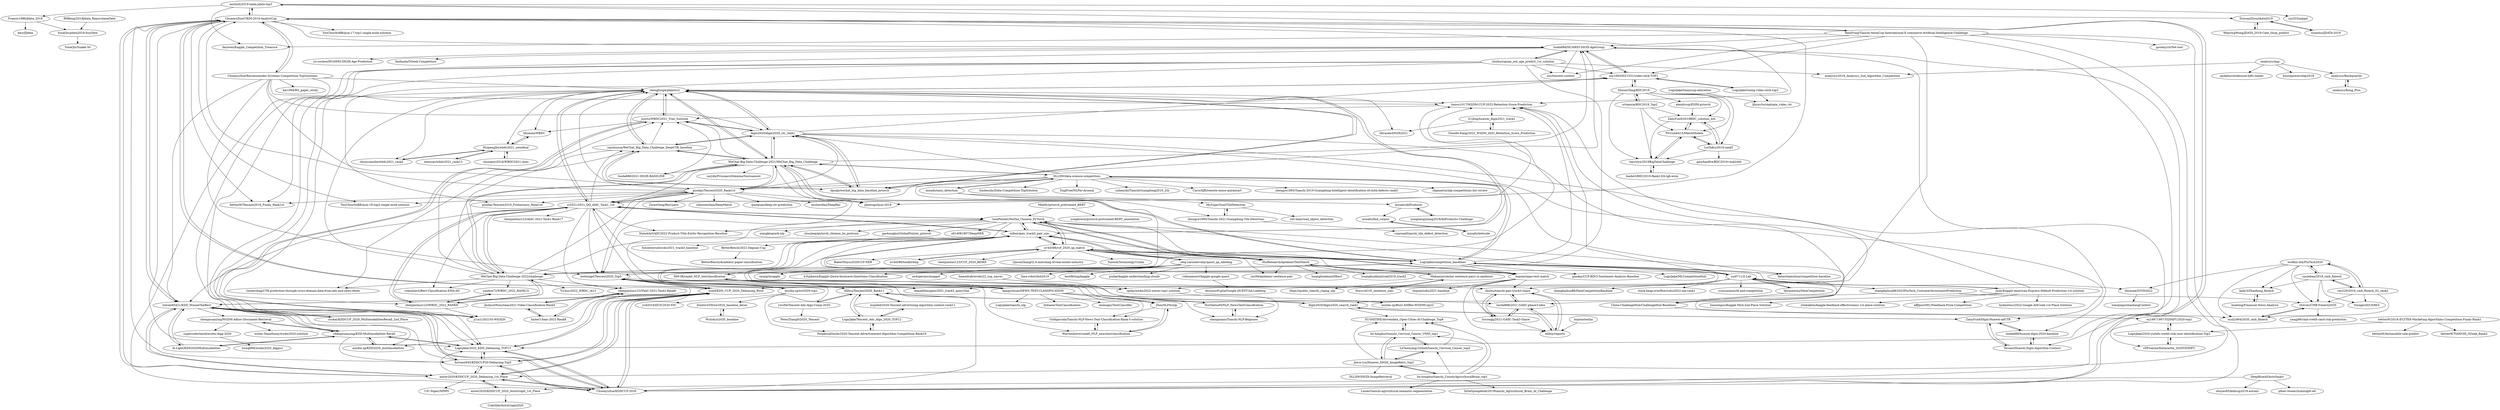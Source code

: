 digraph G {
"Francis1986/Jdata_2018" -> "kmyf/Jdata"
"Francis1986/Jdata_2018" -> "YunaQiu/jdata2018-buyDate"
"YunaQiu/jdata2018-buyDate" -> "YunaQiu/Snake-3d"
"RHKeng/2018Jdata_RepurchaseDate" -> "YunaQiu/jdata2018-buyDate"
"liuaiting/Financial-News-Analysis" -> "laidy3/Zhaohang_fintech"
"analysys/olap" -> "analysys/Backquarter"
"analysys/olap" -> "analysys/2018_Analysys_2nd_Algorithm_Competition"
"analysys/olap" -> "housepower/olap2018"
"analysys/olap" -> "jaykelin/clickhouse-hdfs-loader" ["e"=1]
"anzhizh/2019-taida-jdata-top3" -> "DuncanZhou/jdata2019"
"anzhizh/2019-taida-jdata-top3" -> "zzz333za/ppd" ["e"=1]
"anzhizh/2019-taida-jdata-top3" -> "dayeren/Kaggle_Competition_Treasure" ["e"=1]
"anzhizh/2019-taida-jdata-top3" -> "ChuanyuXue/CIKM-2019-AnalytiCup"
"anzhizh/2019-taida-jdata-top3" -> "Francis1986/Jdata_2018"
"WeavingWong/JDATA_2019-Cate_Shop_predict" -> "DuncanZhou/jdata2019"
"chizhu/yiguan_sex_age_predict_1st_solution" -> "luoda888/HUAWEI-DIGIX-AgeGroup"
"chizhu/yiguan_sex_age_predict_1st_solution" -> "guoday/Tencent2019_Preliminary_Rank1st" ["e"=1]
"chizhu/yiguan_sex_age_predict_1st_solution" -> "LogicJake/2020_KDD_Debiasing_TOP13"
"chizhu/yiguan_sex_age_predict_1st_solution" -> "bettenW/Tencent2019_Finals_Rank1st" ["e"=1]
"chizhu/yiguan_sex_age_predict_1st_solution" -> "analysys/2018_Analysys_2nd_Algorithm_Competition"
"chizhu/yiguan_sex_age_predict_1st_solution" -> "Autumn945/KDDCUP20-Debiasing-Top5"
"chizhu/yiguan_sex_age_predict_1st_solution" -> "nzc/tencent-contest" ["e"=1]
"chizhu/yiguan_sex_age_predict_1st_solution" -> "ouc16020021031/video-click-TOP1"
"chizhu/yiguan_sex_age_predict_1st_solution" -> "bottergpt/Tencent2020_Top5"
"Meelfy/pytorch_pretrained_BERT" -> "yongbowin/pytorch-pretrained-BERT_annotation"
"Meelfy/pytorch_pretrained_BERT" -> "lonePatient/NeZha_Chinese_PyTorch"
"laidy3/Zhaohang_fintech" -> "liuaiting/Financial-News-Analysis"
"DeepBlueAI/AutoSmart" -> "pfnet-research/autogbt-alt"
"DeepBlueAI/AutoSmart" -> "shuyao95/kddcup2019-automl"
"DeepBlueAI/AutoSmart" -> "aister2020/KDDCUP_2020_AutoGraph_1st_Place"
"DuncanZhou/jdata2019" -> "WeavingWong/JDATA_2019-Cate_Shop_predict"
"DuncanZhou/jdata2019" -> "lcxanhui/JDATA-2019"
"uncleban/2019_cmb_fintech" -> "cxy229/2019_cmb_fintech_02_rank2"
"uncleban/2019_cmb_fintech" -> "wolfkin-hth/FinTech2020"
"uncleban/2019_cmb_fintech" -> "VoyagerIII/CERES"
"uncleban/2019_cmb_fintech" -> "cbwces/CMB-Fintech2020"
"uncleban/2019_cmb_fintech" -> "laidy3/Zhaohang_fintech"
"cxy229/2019_cmb_fintech_02_rank2" -> "uncleban/2019_cmb_fintech"
"cxy229/2019_cmb_fintech_02_rank2" -> "cbwces/CMB-Fintech2020"
"cxy229/2019_cmb_fintech_02_rank2" -> "muli2464/2020_cmb_fintech"
"cxy229/2019_cmb_fintech_02_rank2" -> "VoyagerIII/CERES"
"cxy229/2019_cmb_fintech_02_rank2" -> "wolfkin-hth/FinTech2020"
"analysys/Kong_Plus" -> "analysys/Backquarter"
"lcxanhui/JDATA-2019" -> "DuncanZhou/jdata2019"
"lin-honghui/tianchi_CountyAgriculturalBrain_top1" -> "lin-honghui/tianchi_Cervical_Cancer_VNNI_top1"
"lin-honghui/tianchi_CountyAgriculturalBrain_top1" -> "XUSHITINE/drivendata_Open-Cities-AI-Challenge_Top8"
"lin-honghui/tianchi_CountyAgriculturalBrain_top1" -> "Jierui-Liu/Huawei_DIGIX_ImageRetri_Top2"
"lin-honghui/tianchi_CountyAgriculturalBrain_top1" -> "LiChenyang-Github/tianchi_Cervical_Cancer_top4"
"lin-honghui/tianchi_CountyAgriculturalBrain_top1" -> "littleSpongebob/2019tianchi_Agricultural_Brain_AI_Challenge"
"lin-honghui/tianchi_CountyAgriculturalBrain_top1" -> "Lmoer/tianchi-agricultural-semantic-segmentation"
"LogicJake/tuling-video-click-top3" -> "ouc16020021031/video-click-TOP1"
"LogicJake/tuling-video-click-top3" -> "ljhzxc/turingtopia_video_ctr"
"ChuanyuXue/CIKM-2019-AnalytiCup" -> "ChuanyuXue/KDDCUP-2020"
"ChuanyuXue/CIKM-2019-AnalytiCup" -> "xuetf/KDD_CUP_2020_Debiasing_Rush"
"ChuanyuXue/CIKM-2019-AnalytiCup" -> "aister2020/KDDCUP_2020_Debiasing_1st_Place"
"ChuanyuXue/CIKM-2019-AnalytiCup" -> "ChuanyuXue/Recommender-Systems-Competition-TopSolutions"
"ChuanyuXue/CIKM-2019-AnalytiCup" -> "RainFung/Tianchi-AntaiCup-International-E-commerce-Artificial-Intelligence-Challenge"
"ChuanyuXue/CIKM-2019-AnalytiCup" -> "anzhizh/2019-taida-jdata-top3"
"ChuanyuXue/CIKM-2019-AnalytiCup" -> "luoda888/HUAWEI-DIGIX-AgeGroup"
"ChuanyuXue/CIKM-2019-AnalytiCup" -> "hansu1017/WSDM-CUP-2022-Retention-Score-Prediction"
"ChuanyuXue/CIKM-2019-AnalytiCup" -> "bettenW/Tencent2019_Finals_Rank1st" ["e"=1]
"ChuanyuXue/CIKM-2019-AnalytiCup" -> "steven95421/KDD_WinnieTheBest"
"ChuanyuXue/CIKM-2019-AnalytiCup" -> "Autumn945/KDDCUP20-Debiasing-Top5"
"ChuanyuXue/CIKM-2019-AnalytiCup" -> "YouChouNoBB/ijcai-17-top1-single-mole-solution"
"ChuanyuXue/CIKM-2019-AnalytiCup" -> "YouChouNoBB/ijcai-18-top2-single-mole-solution" ["e"=1]
"ChuanyuXue/CIKM-2019-AnalytiCup" -> "LogicJake/2020_KDD_Debiasing_TOP13"
"ChuanyuXue/CIKM-2019-AnalytiCup" -> "plantsgo/ijcai-2018" ["e"=1]
"misads/easy_detection" -> "MySuperSoul/TileDetection"
"misads/easy_detection" -> "zhengye1995/Tianchi-2021-Guangdong-Tile-Detection"
"misads/easy_detection" -> "DLLXW/data-science-competition"
"misads/easy_detection" -> "misads/AliProducts"
"guoday/Tencent2020_Rank1st" -> "guoday/Tencent2019_Preliminary_Rank1st" ["e"=1]
"guoday/Tencent2020_Rank1st" -> "bettenW/Tencent2019_Finals_Rank1st" ["e"=1]
"guoday/Tencent2020_Rank1st" -> "bottergpt/Tencent2020_Top5"
"guoday/Tencent2020_Rank1st" -> "luoda888/HUAWEI-DIGIX-AgeGroup"
"guoday/Tencent2020_Rank1st" -> "WeChat-Big-Data-Challenge-2021/WeChat_Big_Data_Challenge"
"guoday/Tencent2020_Rank1st" -> "shenweichen/DeepMatch" ["e"=1]
"guoday/Tencent2020_Rank1st" -> "zr2021/2021_QQ_AIAC_Tack1_1st"
"guoday/Tencent2020_Rank1st" -> "ChuanyuXue/CIKM-2019-AnalytiCup"
"guoday/Tencent2020_Rank1st" -> "YouChouNoBB/ijcai-18-top2-single-mole-solution" ["e"=1]
"guoday/Tencent2020_Rank1st" -> "qiaoguan/deep-ctr-prediction" ["e"=1]
"guoday/Tencent2020_Rank1st" -> "digix2020/digix2020_ctr_rank1"
"guoday/Tencent2020_Rank1st" -> "imsheridan/DeepRec" ["e"=1]
"guoday/Tencent2020_Rank1st" -> "chenghuige/pikachu2"
"guoday/Tencent2020_Rank1st" -> "ZiyaoGeng/RecLearn" ["e"=1]
"guoday/Tencent2020_Rank1st" -> "plantsgo/ijcai-2018" ["e"=1]
"RainFung/Tianchi-AntaiCup-International-E-commerce-Artificial-Intelligence-Challenge" -> "ChuanyuXue/CIKM-2019-AnalytiCup"
"RainFung/Tianchi-AntaiCup-International-E-commerce-Artificial-Intelligence-Challenge" -> "LogicJake/2020_KDD_Debiasing_TOP13"
"RainFung/Tianchi-AntaiCup-International-E-commerce-Artificial-Intelligence-Challenge" -> "anzhizh/2019-taida-jdata-top3"
"RainFung/Tianchi-AntaiCup-International-E-commerce-Artificial-Intelligence-Challenge" -> "aister2020/KDDCUP_2020_Debiasing_1st_Place"
"RainFung/Tianchi-AntaiCup-International-E-commerce-Artificial-Intelligence-Challenge" -> "nzc/tencent-contest" ["e"=1]
"RainFung/Tianchi-AntaiCup-International-E-commerce-Artificial-Intelligence-Challenge" -> "xuetf/KDD_CUP_2020_Debiasing_Rush"
"RainFung/Tianchi-AntaiCup-International-E-commerce-Artificial-Intelligence-Challenge" -> "luoda888/HUAWEI-DIGIX-AgeGroup"
"RainFung/Tianchi-AntaiCup-International-E-commerce-Artificial-Intelligence-Challenge" -> "ouc16020021031/video-click-TOP1"
"RainFung/Tianchi-AntaiCup-International-E-commerce-Artificial-Intelligence-Challenge" -> "dayeren/Kaggle_Competition_Treasure" ["e"=1]
"RainFung/Tianchi-AntaiCup-International-E-commerce-Artificial-Intelligence-Challenge" -> "ChuanyuXue/KDDCUP-2020"
"RainFung/Tianchi-AntaiCup-International-E-commerce-Artificial-Intelligence-Challenge" -> "guoday/ctrNet-tool" ["e"=1]
"bottergpt/Tencent2020_Top5" -> "llllllyu/Tencent2020_Rank11"
"bottergpt/Tencent2020_Top5" -> "miziha-zp/xw2020-top1"
"bottergpt/Tencent2020_Top5" -> "PerpetualSmile/2020-Tencent-Advertisement-Algorithm-Competition-Rank19"
"bottergpt/Tencent2020_Top5" -> "opdai/wsdm2022-xmrec-top1-solution"
"bottergpt/Tencent2020_Top5" -> "xuetf/KDD_CUP_2020_Debiasing_Rush"
"bottergpt/Tencent2020_Top5" -> "miziha-zp/KDD2020_mutilmodalities"
"ChuanyuXue/KDDCUP-2020" -> "xuetf/KDD_CUP_2020_Debiasing_Rush"
"ChuanyuXue/KDDCUP-2020" -> "Autumn945/KDDCUP20-Debiasing-Top5"
"ChuanyuXue/KDDCUP-2020" -> "aister2020/KDDCUP_2020_Debiasing_1st_Place"
"ChuanyuXue/KDDCUP-2020" -> "LogicJake/2020_KDD_Debiasing_TOP13"
"ChuanyuXue/KDDCUP-2020" -> "ChuanyuXue/CIKM-2019-AnalytiCup"
"ChuanyuXue/KDDCUP-2020" -> "steven95421/KDD_WinnieTheBest"
"ChuanyuXue/KDDCUP-2020" -> "bottergpt/Tencent2020_Top5"
"ChuanyuXue/KDDCUP-2020" -> "luoda888/HUAWEI-DIGIX-AgeGroup"
"xuetf/KDD_CUP_2020_Debiasing_Rush" -> "ChuanyuXue/KDDCUP-2020"
"xuetf/KDD_CUP_2020_Debiasing_Rush" -> "LogicJake/2020_KDD_Debiasing_TOP13"
"xuetf/KDD_CUP_2020_Debiasing_Rush" -> "Autumn945/KDDCUP20-Debiasing-Top5"
"xuetf/KDD_CUP_2020_Debiasing_Rush" -> "aister2020/KDDCUP_2020_Debiasing_1st_Place"
"xuetf/KDD_CUP_2020_Debiasing_Rush" -> "bottergpt/Tencent2020_Top5"
"xuetf/KDD_CUP_2020_Debiasing_Rush" -> "ChuanyuXue/CIKM-2019-AnalytiCup"
"xuetf/KDD_CUP_2020_Debiasing_Rush" -> "steven95421/KDD_WinnieTheBest"
"miziha-zp/xw2020-top1" -> "bottergpt/Tencent2020_Top5"
"miziha-zp/xw2020-top1" -> "blueloveTH/xw2020_baseline_keras"
"miziha-zp/xw2020-top1" -> "ycd2016/DCIC2020-IOC" ["e"=1]
"kangyishuai/NEWS-TEXT-CLASSIFICATION" -> "MM-IR/rank4_NLP_textclassification"
"kangyishuai/NEWS-TEXT-CLASSIFICATION" -> "NorthblueM/NLP_NewsTextClassification"
"kangyishuai/NEWS-TEXT-CLASSIFICATION" -> "ZhouNLP/tcnlp"
"kangyishuai/NEWS-TEXT-CLASSIFICATION" -> "zhangxiann/Tianchi-NLP-Beginner"
"kangyishuai/NEWS-TEXT-CLASSIFICATION" -> "Goldgaruda/Tianchi-NLP-News-Text-Classification-Rank-5-solution"
"kangyishuai/NEWS-TEXT-CLASSIFICATION" -> "LogicJake/tianchi_nlp"
"kangyishuai/NEWS-TEXT-CLASSIFICATION" -> "nilboy/gaic_track3_pair_sim"
"kangyishuai/NEWS-TEXT-CLASSIFICATION" -> "linhaow/TextClassification" ["e"=1]
"kangyishuai/NEWS-TEXT-CLASSIFICATION" -> "laomagic/TextClassifier"
"LogicJake/competition_baselines" -> "zui0711/Z-Lab"
"LogicJake/competition_baselines" -> "China-ChallengeHub/ChallengeHub-Baselines"
"LogicJake/competition_baselines" -> "xv44586/ccf_2020_qa_match"
"LogicJake/competition_baselines" -> "lonePatient/NeZha_Chinese_PyTorch"
"LogicJake/competition_baselines" -> "LogicJake/MLCompetitionHub"
"LogicJake/competition_baselines" -> "WeChat-Big-Data-Challenge-2021/WeChat_Big_Data_Challenge"
"LogicJake/competition_baselines" -> "WeChat-Big-Data-Challenge-2022/challenge"
"LogicJake/competition_baselines" -> "datawhalechina/competition-baseline" ["e"=1]
"LogicJake/competition_baselines" -> "MM-IR/rank4_NLP_textclassification"
"LogicJake/competition_baselines" -> "hansu1017/WSDM-CUP-2022-Retention-Score-Prediction"
"LogicJake/competition_baselines" -> "DLLXW/data-science-competition"
"LogicJake/competition_baselines" -> "bottergpt/Tencent2020_Top5"
"LogicJake/competition_baselines" -> "guoday/CCF-BDCI-Sentiment-Analysis-Baseline" ["e"=1]
"LogicJake/competition_baselines" -> "nilboy/gaic_track3_pair_sim"
"LogicJake/competition_baselines" -> "bojone/oppo-text-match"
"MM-IR/rank4_NLP_textclassification" -> "kangyishuai/NEWS-TEXT-CLASSIFICATION"
"MM-IR/rank4_NLP_textclassification" -> "ZhouNLP/tcnlp"
"MM-IR/rank4_NLP_textclassification" -> "zhangxiann/Tianchi-NLP-Beginner"
"MM-IR/rank4_NLP_textclassification" -> "nilboy/gaic_track3_pair_sim"
"MM-IR/rank4_NLP_textclassification" -> "Warrenheww/rank6_NLP_newstextclassification"
"MM-IR/rank4_NLP_textclassification" -> "NorthblueM/NLP_NewsTextClassification"
"NorthblueM/NLP_NewsTextClassification" -> "zhangxiann/Tianchi-NLP-Beginner"
"HuiResearch/epidemicTextMatch" -> "Makaixin/similar-sentence-pairs-in-epidemic"
"HuiResearch/epidemicTextMatch" -> "zzy99/epidemic-sentence-pair" ["e"=1]
"HuiResearch/epidemicTextMatch" -> "lonePatient/NeZha_Chinese_PyTorch"
"HuiResearch/epidemicTextMatch" -> "huanghuidmml/tfbert" ["e"=1]
"HuiResearch/epidemicTextMatch" -> "nilboy/gaic_track3_pair_sim"
"HuiResearch/epidemicTextMatch" -> "huanghuidmml/cail2019_track2" ["e"=1]
"ShusenTang/BDC2019" -> "srtianxia/BDC2019_Top2"
"ShusenTang/BDC2019" -> "ZanyFun9/2019BDC_solution_4th"
"ShusenTang/BDC2019" -> "P01son6415/MatchModels"
"ShusenTang/BDC2019" -> "LiuYaKu/2019-rank5"
"ShusenTang/BDC2019" -> "ouc16020021031/video-click-TOP1"
"ShusenTang/BDC2019" -> "harrylyx/2019BigDataChallenge"
"ShusenTang/BDC2019" -> "alexdyysp/ESIM-pytorch"
"ZanyFun9/Digix-Huawei-adCTR" -> "luoda888/huawei-digix-2020-baseline"
"ZanyFun9/Digix-Huawei-adCTR" -> "Tersaiz/Huawei-Digix-Algorithm-Contest"
"ZanyFun9/Digix-Huawei-adCTR" -> "digix2020/digix2020_search_rank1"
"LogicJake/2020_KDD_Debiasing_TOP13" -> "Autumn945/KDDCUP20-Debiasing-Top5"
"LogicJake/2020_KDD_Debiasing_TOP13" -> "xuetf/KDD_CUP_2020_Debiasing_Rush"
"LogicJake/2020_KDD_Debiasing_TOP13" -> "ChuanyuXue/KDDCUP-2020"
"LogicJake/2020_KDD_Debiasing_TOP13" -> "chengxuanying/KDD-Multimodalities-Recall"
"steven95421/KDD_WinnieTheBest" -> "chengxuanying/KDD-Multimodalities-Recall"
"steven95421/KDD_WinnieTheBest" -> "Ai-Light/KDD2020Multimodalities"
"steven95421/KDD_WinnieTheBest" -> "miziha-zp/KDD2020_mutilmodalities"
"steven95421/KDD_WinnieTheBest" -> "zuokai/KDDCUP_2020_MultimodalitiesRecall_2nd_Place"
"steven95421/KDD_WinnieTheBest" -> "Autumn945/KDDCUP20-Debiasing-Top5"
"steven95421/KDD_WinnieTheBest" -> "aister2020/KDDCUP_2020_Debiasing_1st_Place"
"steven95421/KDD_WinnieTheBest" -> "LogicJake/2020_KDD_Debiasing_TOP13"
"steven95421/KDD_WinnieTheBest" -> "xuetf/KDD_CUP_2020_Debiasing_Rush"
"steven95421/KDD_WinnieTheBest" -> "ChuanyuXue/KDDCUP-2020"
"steven95421/KDD_WinnieTheBest" -> "chengxuanying/WSDM-Adhoc-Document-Retrieval"
"steven95421/KDD_WinnieTheBest" -> "ChuanyuXue/CIKM-2019-AnalytiCup"
"bettenW/2018-iFLYTEK-Marketing-Algorithms-Competition-Finals-Rank1" -> "bettenW/TIANCHI_OGeek_Rank2"
"bettenW/2018-iFLYTEK-Marketing-Algorithms-Competition-Finals-Rank1" -> "LogicJake/2020-yizhifu-credit-risk-user-identification-Top2"
"bettenW/2018-iFLYTEK-Marketing-Algorithms-Competition-Finals-Rank1" -> "bettenW/Automobile-sale-predict"
"luoda888/HUAWEI-DIGIX-AgeGroup" -> "chizhu/yiguan_sex_age_predict_1st_solution"
"luoda888/HUAWEI-DIGIX-AgeGroup" -> "LogicJake/2020_KDD_Debiasing_TOP13"
"luoda888/HUAWEI-DIGIX-AgeGroup" -> "ye-yechen/HUAWEI-DIGIX-Age-Prediction"
"luoda888/HUAWEI-DIGIX-AgeGroup" -> "ouc16020021031/video-click-TOP1"
"luoda888/HUAWEI-DIGIX-AgeGroup" -> "Tersaiz/Huawei-Digix-Algorithm-Contest"
"luoda888/HUAWEI-DIGIX-AgeGroup" -> "nzc/tencent-contest" ["e"=1]
"luoda888/HUAWEI-DIGIX-AgeGroup" -> "fanfanda/OGeek-Competition"
"zhangxiann/Tianchi-NLP-Beginner" -> "NorthblueM/NLP_NewsTextClassification"
"wolfkin-hth/FinTech2020" -> "cbwces/CMB-Fintech2020"
"wolfkin-hth/FinTech2020" -> "cxy229/2019_cmb_fintech_02_rank2"
"wolfkin-hth/FinTech2020" -> "uncleban/2019_cmb_fintech"
"wolfkin-hth/FinTech2020" -> "laidy3/Zhaohang_fintech"
"wolfkin-hth/FinTech2020" -> "librauee/ZSYH2022"
"wolfkin-hth/FinTech2020" -> "muli2464/2020_cmb_fintech"
"ZhouNLP/tcnlp" -> "Warrenheww/rank6_NLP_newstextclassification"
"ZhouNLP/tcnlp" -> "Goldgaruda/Tianchi-NLP-News-Text-Classification-Rank-5-solution"
"mingliangzhang2018/AliProducts-Challenge" -> "misads/AliProducts"
"zuokai/KDDCUP_2020_MultimodalitiesRecall_2nd_Place" -> "steven95421/KDD_WinnieTheBest"
"oleg-yaroshevskiy/quest_qa_labeling" -> "robinniesert/kaggle-google-quest"
"oleg-yaroshevskiy/quest_qa_labeling" -> "xv44586/ccf_2020_qa_match"
"oleg-yaroshevskiy/quest_qa_labeling" -> "ex4sperans/maggot" ["e"=1]
"oleg-yaroshevskiy/quest_qa_labeling" -> "lime-robot/dsb2019" ["e"=1]
"oleg-yaroshevskiy/quest_qa_labeling" -> "bestfitting/kaggle" ["e"=1]
"oleg-yaroshevskiy/quest_qa_labeling" -> "pudae/kaggle-understanding-clouds" ["e"=1]
"oleg-yaroshevskiy/quest_qa_labeling" -> "nyanp/nyaggle" ["e"=1]
"oleg-yaroshevskiy/quest_qa_labeling" -> "k-fujikawa/Kaggle-Quora-Insincere-Questions-Classification"
"LogicJake/tianyicup-education" -> "ljhzxc/turingtopia_video_ctr"
"misads/AliProducts" -> "mingliangzhang2018/AliProducts-Challenge"
"misads/AliProducts" -> "misads/find_corpus"
"Ai-Light/KDD2020Multimodalities" -> "chengxuanying/KDD-Multimodalities-Recall"
"Ai-Light/KDD2020Multimodalities" -> "steven95421/KDD_WinnieTheBest"
"chengxuanying/KDD-Multimodalities-Recall" -> "steven95421/KDD_WinnieTheBest"
"chengxuanying/KDD-Multimodalities-Recall" -> "Ai-Light/KDD2020Multimodalities"
"chengxuanying/KDD-Multimodalities-Recall" -> "chengxuanying/WSDM-Adhoc-Document-Retrieval"
"chengxuanying/KDD-Multimodalities-Recall" -> "miziha-zp/KDD2020_mutilmodalities"
"chengxuanying/KDD-Multimodalities-Recall" -> "Autumn945/KDDCUP20-Debiasing-Top5"
"chengxuanying/KDD-Multimodalities-Recall" -> "LogicJake/2020_KDD_Debiasing_TOP13"
"LiChenyang-Github/tianchi_Cervical_Cancer_top4" -> "lin-honghui/tianchi_Cervical_Cancer_VNNI_top1"
"LiChenyang-Github/tianchi_Cervical_Cancer_top4" -> "XUSHITINE/drivendata_Open-Cities-AI-Challenge_Top8"
"LiChenyang-Github/tianchi_Cervical_Cancer_top4" -> "Jierui-Liu/Huawei_DIGIX_ImageRetri_Top2"
"aister2020/KDDCUP_2020_AutoGraph_1st_Place" -> "Unkrible/AutoGraph2020"
"aister2020/KDDCUP_2020_AutoGraph_1st_Place" -> "aister2020/KDDCUP_2020_Debiasing_1st_Place"
"srtianxia/BDC2019_Top2" -> "ShusenTang/BDC2019"
"srtianxia/BDC2019_Top2" -> "P01son6415/MatchModels"
"srtianxia/BDC2019_Top2" -> "harrylyx/2019BigDataChallenge"
"srtianxia/BDC2019_Top2" -> "ZanyFun9/2019BDC_solution_4th"
"xv44586/toolkit4nlp" -> "xv44586/ccf_2020_qa_match"
"lhwcv/nCoV_sentence_simi" -> "Makaixin/similar-sentence-pairs-in-epidemic"
"aister2020/KDDCUP_2020_Debiasing_1st_Place" -> "ChuanyuXue/KDDCUP-2020"
"aister2020/KDDCUP_2020_Debiasing_1st_Place" -> "xuetf/KDD_CUP_2020_Debiasing_Rush"
"aister2020/KDDCUP_2020_Debiasing_1st_Place" -> "Autumn945/KDDCUP20-Debiasing-Top5"
"aister2020/KDDCUP_2020_Debiasing_1st_Place" -> "LogicJake/2020_KDD_Debiasing_TOP13"
"aister2020/KDDCUP_2020_Debiasing_1st_Place" -> "steven95421/KDD_WinnieTheBest"
"aister2020/KDDCUP_2020_Debiasing_1st_Place" -> "ChuanyuXue/CIKM-2019-AnalytiCup"
"aister2020/KDDCUP_2020_Debiasing_1st_Place" -> "aister2020/KDDCUP_2020_AutoGraph_1st_Place"
"aister2020/KDDCUP_2020_Debiasing_1st_Place" -> "UIC-Paper/MIMN" ["e"=1]
"wj19971997/YIZHIFU2020-top1" -> "LogicJake/2020-yizhifu-credit-risk-user-identification-Top2"
"wj19971997/YIZHIFU2020-top1" -> "cXPromise/Datacastle_2020YIZHIFU"
"cbwces/CMB-Fintech2020" -> "muli2464/2020_cmb_fintech"
"cbwces/CMB-Fintech2020" -> "yangj96/cmb-credit-card-risk-prediction"
"miziha-zp/KDD2020_mutilmodalities" -> "chengxuanying/KDD-Multimodalities-Recall"
"Makaixin/similar-sentence-pairs-in-epidemic" -> "lhwcv/nCoV_sentence_simi"
"Makaixin/similar-sentence-pairs-in-epidemic" -> "HuiResearch/epidemicTextMatch"
"Makaixin/similar-sentence-pairs-in-epidemic" -> "t6am3/public_tianchi_yiqing_nlp"
"alexdyysp/ESIM-pytorch" -> "ZanyFun9/2019BDC_solution_4th"
"ZanyFun9/2019BDC_solution_4th" -> "LiuYaKu/2019-rank5"
"ZanyFun9/2019BDC_solution_4th" -> "P01son6415/MatchModels"
"ZanyFun9/2019BDC_solution_4th" -> "harrylyx/2019BigDataChallenge"
"ouc16020021031/video-click-TOP1" -> "LogicJake/tuling-video-click-top3"
"ouc16020021031/video-click-TOP1" -> "luoda888/HUAWEI-DIGIX-AgeGroup"
"ouc16020021031/video-click-TOP1" -> "ShusenTang/BDC2019"
"ouc16020021031/video-click-TOP1" -> "chenghuige/pikachu2"
"chengxuanying/WSDM-Adhoc-Document-Retrieval" -> "chengxuanying/KDD-Multimodalities-Recall"
"chengxuanying/WSDM-Adhoc-Document-Retrieval" -> "wsdm-Teamfunny/wsdm2020-solution"
"chengxuanying/WSDM-Adhoc-Document-Retrieval" -> "supercoderhawk/wsdm-digg-2020"
"misads/leetcode" -> "misads/find_corpus"
"Autumn945/KDDCUP20-Debiasing-Top5" -> "LogicJake/2020_KDD_Debiasing_TOP13"
"Autumn945/KDDCUP20-Debiasing-Top5" -> "ChuanyuXue/KDDCUP-2020"
"Autumn945/KDDCUP20-Debiasing-Top5" -> "xuetf/KDD_CUP_2020_Debiasing_Rush"
"Autumn945/KDDCUP20-Debiasing-Top5" -> "aister2020/KDDCUP_2020_Debiasing_1st_Place"
"muli2464/2020_cmb_fintech" -> "cbwces/CMB-Fintech2020"
"wujiekd/2020-Tencent-advertising-algorithm-contest-rank11" -> "llllllyu/Tencent2020_Rank11"
"wujiekd/2020-Tencent-advertising-algorithm-contest-rank11" -> "LogicJake/Tencent_Ads_Algo_2020_TOP12"
"luoda888/huawei-digix-2020-baseline" -> "ZanyFun9/Digix-Huawei-adCTR"
"luoda888/huawei-digix-2020-baseline" -> "Tersaiz/Huawei-Digix-Algorithm-Contest"
"lin-honghui/tianchi_Cervical_Cancer_VNNI_top1" -> "XUSHITINE/drivendata_Open-Cities-AI-Challenge_Top8"
"lin-honghui/tianchi_Cervical_Cancer_VNNI_top1" -> "LiChenyang-Github/tianchi_Cervical_Cancer_top4"
"lin-honghui/tianchi_Cervical_Cancer_VNNI_top1" -> "Jierui-Liu/Huawei_DIGIX_ImageRetri_Top2"
"LogicJake/2020-yizhifu-credit-risk-user-identification-Top2" -> "wj19971997/YIZHIFU2020-top1"
"LogicJake/2020-yizhifu-credit-risk-user-identification-Top2" -> "cXPromise/Datacastle_2020YIZHIFU"
"robinniesert/kaggle-google-quest" -> "AtsunoriFujita/Google-QUEST-QA-Labeling"
"supercoderhawk/wsdm-digg-2020" -> "xiong666/wsdm2020_diggsci"
"Wslsdx/x2020_baseline" -> "blueloveTH/xw2020_baseline_keras"
"LogicJake/Tencent_Ads_Algo_2020_TOP12" -> "wujiekd/2020-Tencent-advertising-algorithm-contest-rank11"
"LogicJake/Tencent_Ads_Algo_2020_TOP12" -> "PerpetualSmile/2020-Tencent-Advertisement-Algorithm-Competition-Rank19"
"LogicJake/Tencent_Ads_Algo_2020_TOP12" -> "llllllyu/Tencent2020_Rank11"
"LiuYaKu/2019-rank5" -> "ZanyFun9/2019BDC_solution_4th"
"LiuYaKu/2019-rank5" -> "P01son6415/MatchModels"
"LiuYaKu/2019-rank5" -> "gaozhanfire/BDC2019-rank24th" ["e"=1]
"LiuYaKu/2019-rank5" -> "harrylyx/2019BigDataChallenge"
"ywu94/Tencent-Ads-Algo-Comp-2020" -> "llllllyu/Tencent2020_Rank11"
"ywu94/Tencent-Ads-Algo-Comp-2020" -> "PeterZhang0/2020_Tencent"
"P01son6415/MatchModels" -> "harrylyx/2019BigDataChallenge"
"P01son6415/MatchModels" -> "LiuYaKu/2019-rank5"
"P01son6415/MatchModels" -> "ZanyFun9/2019BDC_solution_4th"
"harrylyx/2019BigDataChallenge" -> "P01son6415/MatchModels"
"harrylyx/2019BigDataChallenge" -> "leadert/BDC2019-Rank12th-lgb-esim"
"cXPromise/Datacastle_2020YIZHIFU" -> "LogicJake/2020-yizhifu-credit-risk-user-identification-Top2"
"llllllyu/Tencent2020_Rank11" -> "wujiekd/2020-Tencent-advertising-algorithm-contest-rank11"
"llllllyu/Tencent2020_Rank11" -> "LogicJake/Tencent_Ads_Algo_2020_TOP12"
"llllllyu/Tencent2020_Rank11" -> "digix2020/digix2020_search_rank1"
"llllllyu/Tencent2020_Rank11" -> "ywu94/Tencent-Ads-Algo-Comp-2020"
"PerpetualSmile/2020-Tencent-Advertisement-Algorithm-Competition-Rank19" -> "LogicJake/Tencent_Ads_Algo_2020_TOP12"
"leadert/BDC2019-Rank12th-lgb-esim" -> "harrylyx/2019BigDataChallenge"
"blueloveTH/xw2020_baseline_keras" -> "Wslsdx/x2020_baseline"
"Warrenheww/rank6_NLP_newstextclassification" -> "Goldgaruda/Tianchi-NLP-News-Text-Classification-Rank-5-solution"
"Warrenheww/rank6_NLP_newstextclassification" -> "ZhouNLP/tcnlp"
"misads/find_corpus" -> "misads/leetcode"
"Tersaiz/Huawei-Digix-Algorithm-Contest" -> "ZanyFun9/Digix-Huawei-adCTR"
"Tersaiz/Huawei-Digix-Algorithm-Contest" -> "luoda888/huawei-digix-2020-baseline"
"XUSHITINE/drivendata_Open-Cities-AI-Challenge_Top8" -> "lin-honghui/tianchi_Cervical_Cancer_VNNI_top1"
"DLLXW/data-science-competition" -> "datawhalechina/competition-baseline" ["e"=1]
"DLLXW/data-science-competition" -> "WeChat-Big-Data-Challenge-2021/WeChat_Big_Data_Challenge"
"DLLXW/data-science-competition" -> "LogicJake/competition_baselines"
"DLLXW/data-science-competition" -> "guoday/Tencent2020_Rank1st"
"DLLXW/data-science-competition" -> "zhengye1995/Tianchi-2019-Guangdong-Intelligent-identification-of-cloth-defects-rank5" ["e"=1]
"DLLXW/data-science-competition" -> "zhpmatrix/nlp-competitions-list-review" ["e"=1]
"DLLXW/data-science-competition" -> "Smilexuhc/Data-Competition-TopSolution" ["e"=1]
"DLLXW/data-science-competition" -> "misads/easy_detection"
"DLLXW/data-science-competition" -> "WeChat-Big-Data-Challenge-2022/challenge"
"DLLXW/data-science-competition" -> "zr2021/2021_QQ_AIAC_Tack1_1st"
"DLLXW/data-science-competition" -> "TingFree/NLPer-Arsenal" ["e"=1]
"DLLXW/data-science-competition" -> "digix2020/digix2020_ctr_rank1"
"DLLXW/data-science-competition" -> "cizhenshi/TianchiGuangdong2019_2th" ["e"=1]
"DLLXW/data-science-competition" -> "CarryHJR/remote-sense-quickstart" ["e"=1]
"DLLXW/data-science-competition" -> "dpoqb/wechat_big_data_baseline_pytorch"
"zhengye1995/Tianchi-2021-Guangdong-Tile-Detection" -> "MySuperSoul/TileDetection"
"zhengye1995/Tianchi-2021-Guangdong-Tile-Detection" -> "ccjaread/tianchi_tile_defect_detection"
"xv44586/ccf_2020_qa_match" -> "xv44586/toolkit4nlp"
"xv44586/ccf_2020_qa_match" -> "nilboy/gaic_track3_pair_sim"
"xv44586/ccf_2020_qa_match" -> "lonePatient/NeZha_Chinese_PyTorch"
"xv44586/ccf_2020_qa_match" -> "chenjiashuo123/CCF_2020_BEIKE"
"xv44586/ccf_2020_qa_match" -> "1JasonZhang/Q-A-matching-of-real-estate-industry"
"xv44586/ccf_2020_qa_match" -> "LogicJake/competition_baselines"
"xv44586/ccf_2020_qa_match" -> "bojone/oppo-text-match"
"xv44586/ccf_2020_qa_match" -> "zzy99/epidemic-sentence-pair" ["e"=1]
"xv44586/ccf_2020_qa_match" -> "YunwenTechnology/Unilm" ["e"=1]
"xv44586/ccf_2020_qa_match" -> "HuiResearch/epidemicTextMatch"
"xv44586/ccf_2020_qa_match" -> "oleg-yaroshevskiy/quest_qa_labeling"
"xv44586/ccf_2020_qa_match" -> "BaberMuyu/2020CCF-NER" ["e"=1]
"ChuanyuXue/Recommender-Systems-Competition-TopSolutions" -> "ChuanyuXue/CIKM-2019-AnalytiCup"
"ChuanyuXue/Recommender-Systems-Competition-TopSolutions" -> "steven95421/KDD_WinnieTheBest"
"ChuanyuXue/Recommender-Systems-Competition-TopSolutions" -> "ChuanyuXue/KDDCUP-2020"
"ChuanyuXue/Recommender-Systems-Competition-TopSolutions" -> "chenghuige/pikachu2"
"ChuanyuXue/Recommender-Systems-Competition-TopSolutions" -> "hansu1017/WSDM-CUP-2022-Retention-Score-Prediction"
"ChuanyuXue/Recommender-Systems-Competition-TopSolutions" -> "bottergpt/Tencent2020_Top5"
"ChuanyuXue/Recommender-Systems-Competition-TopSolutions" -> "digix2020/digix2020_ctr_rank1"
"ChuanyuXue/Recommender-Systems-Competition-TopSolutions" -> "km1994/RS_paper_study" ["e"=1]
"ChuanyuXue/Recommender-Systems-Competition-TopSolutions" -> "guoday/Tencent2020_Rank1st"
"librauee/myDataCompetition" -> "zui0711/Z-Lab"
"librauee/myDataCompetition" -> "China-ChallengeHub/ChallengeHub-Baselines"
"WeChat-Big-Data-Challenge-2021/WeChat_Big_Data_Challenge" -> "dpoqb/wechat_big_data_baseline_pytorch"
"WeChat-Big-Data-Challenge-2021/WeChat_Big_Data_Challenge" -> "zanshuxun/WeChat_Big_Data_Challenge_DeepCTR_baseline"
"WeChat-Big-Data-Challenge-2021/WeChat_Big_Data_Challenge" -> "digix2020/digix2020_ctr_rank1"
"WeChat-Big-Data-Challenge-2021/WeChat_Big_Data_Challenge" -> "chenghuige/pikachu2"
"WeChat-Big-Data-Challenge-2021/WeChat_Big_Data_Challenge" -> "juzstu/WBDC2021_Tree_Solution"
"WeChat-Big-Data-Challenge-2021/WeChat_Big_Data_Challenge" -> "guoday/Tencent2020_Rank1st"
"WeChat-Big-Data-Challenge-2021/WeChat_Big_Data_Challenge" -> "WeChat-Big-Data-Challenge-2022/challenge"
"WeChat-Big-Data-Challenge-2021/WeChat_Big_Data_Challenge" -> "LogicJake/competition_baselines"
"WeChat-Big-Data-Challenge-2021/WeChat_Big_Data_Challenge" -> "plantsgo/ijcai-2018" ["e"=1]
"WeChat-Big-Data-Challenge-2021/WeChat_Big_Data_Challenge" -> "DLLXW/data-science-competition"
"WeChat-Big-Data-Challenge-2021/WeChat_Big_Data_Challenge" -> "luoda888/2021-DIGIX-BASELINE"
"WeChat-Big-Data-Challenge-2021/WeChat_Big_Data_Challenge" -> "carykh/PrisonersDilemmaTournament" ["e"=1]
"WeChat-Big-Data-Challenge-2021/WeChat_Big_Data_Challenge" -> "bottergpt/Tencent2020_Top5"
"WeChat-Big-Data-Challenge-2021/WeChat_Big_Data_Challenge" -> "zr2021/2021_QQ_AIAC_Tack1_1st"
"WeChat-Big-Data-Challenge-2021/WeChat_Big_Data_Challenge" -> "luoda888/HUAWEI-DIGIX-AgeGroup"
"zanshuxun/WeChat_Big_Data_Challenge_DeepCTR_baseline" -> "dpoqb/wechat_big_data_baseline_pytorch"
"zanshuxun/WeChat_Big_Data_Challenge_DeepCTR_baseline" -> "digix2020/digix2020_ctr_rank1"
"zanshuxun/WeChat_Big_Data_Challenge_DeepCTR_baseline" -> "WeChat-Big-Data-Challenge-2021/WeChat_Big_Data_Challenge"
"zanshuxun/WeChat_Big_Data_Challenge_DeepCTR_baseline" -> "chenghuige/pikachu2"
"zanshuxun/WeChat_Big_Data_Challenge_DeepCTR_baseline" -> "juzstu/WBDC2021_Tree_Solution"
"zanshuxun/WeChat_Big_Data_Challenge_DeepCTR_baseline" -> "timberding/CTR-prediction-through-cross-domain-data-from-ads-and-news-feeds"
"digix2020/digix2020_ctr_rank1" -> "digix2020/digix2020_search_rank1"
"digix2020/digix2020_ctr_rank1" -> "juzstu/WBDC2021_Tree_Solution"
"digix2020/digix2020_ctr_rank1" -> "zanshuxun/WeChat_Big_Data_Challenge_DeepCTR_baseline"
"digix2020/digix2020_ctr_rank1" -> "ZanyFun9/Digix-Huawei-adCTR"
"digix2020/digix2020_ctr_rank1" -> "chenghuige/pikachu2"
"digix2020/digix2020_ctr_rank1" -> "WeChat-Big-Data-Challenge-2021/WeChat_Big_Data_Challenge"
"digix2020/digix2020_ctr_rank1" -> "dpoqb/wechat_big_data_baseline_pytorch"
"digix2020/digix2020_ctr_rank1" -> "luoda888/huawei-digix-2020-baseline"
"digix2020/digix2020_ctr_rank1" -> "ouc16020021031/video-click-TOP1"
"nilboy/gaic_track3_pair_sim" -> "daniellibin/gaiic2021_track3_querySim" ["e"=1]
"nilboy/gaic_track3_pair_sim" -> "lonePatient/NeZha_Chinese_PyTorch"
"nilboy/gaic_track3_pair_sim" -> "bojone/oppo-text-match"
"nilboy/gaic_track3_pair_sim" -> "xv44586/ccf_2020_qa_match"
"nilboy/gaic_track3_pair_sim" -> "chenghuige/pikachu2"
"nilboy/gaic_track3_pair_sim" -> "zr2021/2021_QQ_AIAC_Tack1_1st"
"nilboy/gaic_track3_pair_sim" -> "luoda888/2021-GAIIC-phase3-idea"
"nilboy/gaic_track3_pair_sim" -> "fuxuelinwudi/ccks2021_track3_baseline" ["e"=1]
"nilboy/gaic_track3_pair_sim" -> "HuiResearch/epidemicTextMatch"
"nilboy/gaic_track3_pair_sim" -> "chizhu/tianchi-gaic-track3-share"
"nilboy/gaic_track3_pair_sim" -> "BetterBench/2021-Daguan-Cup"
"Jierui-Liu/Huawei_DIGIX_ImageRetri_Top2" -> "lin-honghui/tianchi_Cervical_Cancer_VNNI_top1"
"Jierui-Liu/Huawei_DIGIX_ImageRetri_Top2" -> "XUSHITINE/drivendata_Open-Cities-AI-Challenge_Top8"
"Jierui-Liu/Huawei_DIGIX_ImageRetri_Top2" -> "LiChenyang-Github/tianchi_Cervical_Cancer_top4"
"Jierui-Liu/Huawei_DIGIX_ImageRetri_Top2" -> "lin-honghui/tianchi_CountyAgriculturalBrain_top1"
"Jierui-Liu/Huawei_DIGIX_ImageRetri_Top2" -> "DLLXW/DIGIX-ImageRetrieval"
"bojone/nezha" -> "nilboy/reports"
"China-ChallengeHub/ChallengeHub-Baselines" -> "wj19971997/YIZHIFU2020-top1"
"dpoqb/wechat_big_data_baseline_pytorch" -> "zanshuxun/WeChat_Big_Data_Challenge_DeepCTR_baseline"
"dpoqb/wechat_big_data_baseline_pytorch" -> "WeChat-Big-Data-Challenge-2021/WeChat_Big_Data_Challenge"
"dpoqb/wechat_big_data_baseline_pytorch" -> "chenghuige/pikachu2"
"dpoqb/wechat_big_data_baseline_pytorch" -> "digix2020/digix2020_ctr_rank1"
"MySuperSoul/TileDetection" -> "zhengye1995/Tianchi-2021-Guangdong-Tile-Detection"
"MySuperSoul/TileDetection" -> "zwl-max/road_object_detection" ["e"=1]
"lonePatient/NeZha_Chinese_PyTorch" -> "nilboy/gaic_track3_pair_sim"
"lonePatient/NeZha_Chinese_PyTorch" -> "bojone/oppo-text-match"
"lonePatient/NeZha_Chinese_PyTorch" -> "DataArk/GAIIC2022-Product-Title-Entity-Recognition-Baseline"
"lonePatient/NeZha_Chinese_PyTorch" -> "zr2021/2021_QQ_AIAC_Tack1_1st"
"lonePatient/NeZha_Chinese_PyTorch" -> "HuiResearch/epidemicTextMatch"
"lonePatient/NeZha_Chinese_PyTorch" -> "daniellibin/gaiic2021_track3_querySim" ["e"=1]
"lonePatient/NeZha_Chinese_PyTorch" -> "xv44586/ccf_2020_qa_match"
"lonePatient/NeZha_Chinese_PyTorch" -> "xiangking/ark-nlp" ["e"=1]
"lonePatient/NeZha_Chinese_PyTorch" -> "zhusleep/pytorch_chinese_lm_pretrain" ["e"=1]
"lonePatient/NeZha_Chinese_PyTorch" -> "gaohongkui/GlobalPointer_pytorch" ["e"=1]
"lonePatient/NeZha_Chinese_PyTorch" -> "chizhu/tianchi-gaic-track3-share"
"lonePatient/NeZha_Chinese_PyTorch" -> "luoda888/2021-GAIIC-phase3-idea"
"lonePatient/NeZha_Chinese_PyTorch" -> "z814081807/DeepNER" ["e"=1]
"bojone/oppo-text-match" -> "chizhu/tianchi-gaic-track3-share"
"bojone/oppo-text-match" -> "liucongg/2021-GAIIC-Task3-Share"
"bojone/oppo-text-match" -> "nilboy/gaic_track3_pair_sim"
"bojone/oppo-text-match" -> "lonePatient/NeZha_Chinese_PyTorch"
"bojone/oppo-text-match" -> "bojone/sohu2021-baseline"
"bojone/oppo-text-match" -> "nilboy/reports"
"bojone/oppo-text-match" -> "daniellibin/gaiic2021_track3_querySim" ["e"=1]
"luoda888/2021-DIGIX-BASELINE" -> "juzstu/WBDC2021_Tree_Solution"
"HuipengXu/wbdc2021_semifinal" -> "shexuan/wbdc2021_rank13"
"HuipengXu/wbdc2021_semifinal" -> "librauee/WBDC"
"HuipengXu/wbdc2021_semifinal" -> "chuxiaoyi2018/WBDC2021-semi"
"HuipengXu/wbdc2021_semifinal" -> "zhouyuanzhe/wbdc2021_rank2"
"digix2020/digix2020_search_rank1" -> "ZanyFun9/Digix-Huawei-adCTR"
"digix2020/digix2020_search_rank1" -> "XUSHITINE/drivendata_Open-Cities-AI-Challenge_Top8"
"digix2020/digix2020_search_rank1" -> "llllllyu/Tencent2020_Rank11"
"juzstu/WBDC2021_Tree_Solution" -> "ji1ai1/202105-WEIXIN"
"juzstu/WBDC2021_Tree_Solution" -> "digix2020/digix2020_ctr_rank1"
"juzstu/WBDC2021_Tree_Solution" -> "librauee/WBDC"
"juzstu/WBDC2021_Tree_Solution" -> "chenghuige/pikachu2"
"luoda888/2021-GAIIC-phase3-idea" -> "nilboy/reports"
"luoda888/2021-GAIIC-phase3-idea" -> "chizhu/tianchi-gaic-track3-share"
"luoda888/2021-GAIIC-phase3-idea" -> "liucongg/2021-GAIIC-Task3-Share"
"liucongg/2021-GAIIC-Task3-Share" -> "luoda888/2021-GAIIC-phase3-idea"
"liucongg/2021-GAIIC-Task3-Share" -> "chizhu/tianchi-gaic-track3-share"
"liucongg/2021-GAIIC-Task3-Share" -> "nilboy/reports"
"chizhu/tianchi-gaic-track3-share" -> "nilboy/reports"
"chizhu/tianchi-gaic-track3-share" -> "luoda888/2021-GAIIC-phase3-idea"
"chizhu/tianchi-gaic-track3-share" -> "liucongg/2021-GAIIC-Task3-Share"
"nilboy/reports" -> "chizhu/tianchi-gaic-track3-share"
"nilboy/reports" -> "luoda888/2021-GAIIC-phase3-idea"
"librauee/WBDC" -> "HuipengXu/wbdc2021_semifinal"
"shexuan/wbdc2021_rank13" -> "HuipengXu/wbdc2021_semifinal"
"Goldgaruda/Tianchi-NLP-News-Text-Classification-Rank-5-solution" -> "Warrenheww/rank6_NLP_newstextclassification"
"ji1ai1/202105-WEIXIN" -> "juzstu/WBDC2021_Tree_Solution"
"chenghuige/pikachu2" -> "zr2021/2021_QQ_AIAC_Tack1_1st"
"chenghuige/pikachu2" -> "HuipengXu/wbdc2021_semifinal"
"chenghuige/pikachu2" -> "digix2020/digix2020_ctr_rank1"
"chenghuige/pikachu2" -> "juzstu/WBDC2021_Tree_Solution"
"chenghuige/pikachu2" -> "dpoqb/wechat_big_data_baseline_pytorch"
"chenghuige/pikachu2" -> "zanshuxun/WeChat_Big_Data_Challenge_DeepCTR_baseline"
"chenghuige/pikachu2" -> "ouc16020021031/video-click-TOP1"
"chenghuige/pikachu2" -> "WeChat-Big-Data-Challenge-2021/WeChat_Big_Data_Challenge"
"chenghuige/pikachu2" -> "nilboy/gaic_track3_pair_sim"
"chenghuige/pikachu2" -> "chenjiashuo123/WBDC_2022_RANK8"
"chenghuige/pikachu2" -> "librauee/WBDC"
"chenghuige/pikachu2" -> "librauee/DIGIX2021"
"chenghuige/pikachu2" -> "hansu1017/WSDM-CUP-2022-Retention-Score-Prediction"
"chenghuige/pikachu2" -> "zhouyuanzhe/wbdc2021_rank2"
"chenghuige/pikachu2" -> "ji1ai1/202105-WEIXIN"
"Q-Qing/huawei_digix2021_track1" -> "Chenfei-Kang/2022_WSDM_iQiYi_Retention_Score_Prediction"
"Q-Qing/huawei_digix2021_track1" -> "librauee/DIGIX2021"
"Chenfei-Kang/2022_WSDM_iQiYi_Retention_Score_Prediction" -> "Q-Qing/huawei_digix2021_track1"
"WeChat-Big-Data-Challenge-2022/challenge" -> "zr2021/2021_QQ_AIAC_Tack1_1st"
"WeChat-Big-Data-Challenge-2022/challenge" -> "chenjiashuo123/WBDC_2022_RANK8"
"WeChat-Big-Data-Challenge-2022/challenge" -> "rsanshierli/Bert-Classification-EMA-AD"
"WeChat-Big-Data-Challenge-2022/challenge" -> "chenghuige/pikachu2"
"WeChat-Big-Data-Challenge-2022/challenge" -> "yandun72/WBDC_2022_RANK15"
"WeChat-Big-Data-Challenge-2022/challenge" -> "chenjiashuo123/TAAC-2021-Task2-Rank6"
"WeChat-Big-Data-Challenge-2022/challenge" -> "lonePatient/NeZha_Chinese_PyTorch"
"WeChat-Big-Data-Challenge-2022/challenge" -> "Ti1bur/2022_WBDC_rk12"
"WeChat-Big-Data-Challenge-2022/challenge" -> "juzstu/WBDC2021_Tree_Solution"
"WeChat-Big-Data-Challenge-2022/challenge" -> "WeChat-Big-Data-Challenge-2021/WeChat_Big_Data_Challenge"
"WeChat-Big-Data-Challenge-2022/challenge" -> "LogicJake/competition_baselines"
"WeChat-Big-Data-Challenge-2022/challenge" -> "timberding/CTR-prediction-through-cross-domain-data-from-ads-and-news-feeds"
"WeChat-Big-Data-Challenge-2022/challenge" -> "zanshuxun/WeChat_Big_Data_Challenge_DeepCTR_baseline"
"WeChat-Big-Data-Challenge-2022/challenge" -> "guoday/Tencent2020_Rank1st"
"WeChat-Big-Data-Challenge-2022/challenge" -> "hansu1017/WSDM-CUP-2022-Retention-Score-Prediction"
"hansu1017/WSDM-CUP-2022-Retention-Score-Prediction" -> "Q-Qing/huawei_digix2021_track1"
"hansu1017/WSDM-CUP-2022-Retention-Score-Prediction" -> "opdai/wsdm2022-xmrec-top1-solution"
"hansu1017/WSDM-CUP-2022-Retention-Score-Prediction" -> "juzstu/WBDC2021_Tree_Solution"
"chenjiashuo123/TAAC-2021-Task2-Rank6" -> "JacksonWuxs/taac2021-Video-Classification-Rank5"
"chenjiashuo123/TAAC-2021-Task2-Rank6" -> "kniter1/taac-2021-Rank8"
"zui0711/Z-Lab" -> "LogicJake/competition_baselines"
"zui0711/Z-Lab" -> "librauee/myDataCompetition"
"zui0711/Z-Lab" -> "hansu1017/WSDM-CUP-2022-Retention-Score-Prediction"
"zui0711/Z-Lab" -> "zhangkaihua88/2023FinTech_CustomerInvestmentPrediction"
"zui0711/Z-Lab" -> "librauee/ZSYH2022"
"zui0711/Z-Lab" -> "zr2021/2021_QQ_AIAC_Tack1_1st"
"zui0711/Z-Lab" -> "yunsuxiaozi/AI-and-competition"
"zui0711/Z-Lab" -> "zhangkaihua88/DataCompetitionBaseline"
"zui0711/Z-Lab" -> "jxzly/Kaggle-American-Express-Default-Prediction-1st-solution"
"zui0711/Z-Lab" -> "stack-heap-overflow/sohu2022-nlp-rank1"
"librauee/ZSYH2022" -> "tomqingo/zhaohangContest"
"zr2021/2021_QQ_AIAC_Tack1_1st" -> "WeChat-Big-Data-Challenge-2022/challenge"
"zr2021/2021_QQ_AIAC_Tack1_1st" -> "chenghuige/pikachu2"
"zr2021/2021_QQ_AIAC_Tack1_1st" -> "chenjiashuo123/WBDC_2022_RANK8"
"zr2021/2021_QQ_AIAC_Tack1_1st" -> "rsanshierli/Bert-Classification-EMA-AD"
"zr2021/2021_QQ_AIAC_Tack1_1st" -> "nilboy/gaic_track3_pair_sim"
"zr2021/2021_QQ_AIAC_Tack1_1st" -> "lonePatient/NeZha_Chinese_PyTorch"
"zr2021/2021_QQ_AIAC_Tack1_1st" -> "zanshuxun/WeChat_Big_Data_Challenge_DeepCTR_baseline"
"zr2021/2021_QQ_AIAC_Tack1_1st" -> "daniellibin/gaiic2021_track3_querySim" ["e"=1]
"zr2021/2021_QQ_AIAC_Tack1_1st" -> "hansu1017/WSDM-CUP-2022-Retention-Score-Prediction"
"zr2021/2021_QQ_AIAC_Tack1_1st" -> "DataArk/GAIIC2022-Product-Title-Entity-Recognition-Baseline"
"zr2021/2021_QQ_AIAC_Tack1_1st" -> "bottergpt/Tencent2020_Top5"
"zr2021/2021_QQ_AIAC_Tack1_1st" -> "steven95421/KDD_WinnieTheBest"
"zr2021/2021_QQ_AIAC_Tack1_1st" -> "chenjiashuo123/TAAC-2021-Task2-Rank6"
"zr2021/2021_QQ_AIAC_Tack1_1st" -> "guoday/Tencent2020_Rank1st"
"zr2021/2021_QQ_AIAC_Tack1_1st" -> "chenjiashuo123/AIAC-2021-Task1-Rank17"
"zhouyuanzhe/wbdc2021_rank2" -> "HuipengXu/wbdc2021_semifinal"
"hamedrab/wsdm22_cup_xmrec" -> "miziha-zp/BiuG-XMRec-WSDMCup22"
"hamedrab/wsdm22_cup_xmrec" -> "opdai/wsdm2022-xmrec-top1-solution"
"opdai/wsdm2022-xmrec-top1-solution" -> "miziha-zp/BiuG-XMRec-WSDMCup22"
"kniter1/taac-2021-Rank8" -> "JacksonWuxs/taac2021-Video-Classification-Rank5"
"kniter1/taac-2021-Rank8" -> "chenjiashuo123/TAAC-2021-Task2-Rank6"
"JacksonWuxs/taac2021-Video-Classification-Rank5" -> "chenjiashuo123/TAAC-2021-Task2-Rank6"
"JacksonWuxs/taac2021-Video-Classification-Rank5" -> "kniter1/taac-2021-Rank8"
"chuxiaoyi2018/WBDC2021-semi" -> "HuipengXu/wbdc2021_semifinal"
"BetterBench/2021-Daguan-Cup" -> "BetterBench/Academic-paper-classification"
"jxzly/Kaggle-American-Express-Default-Prediction-1st-solution" -> "ybabakhin/kaggle-feedback-effectiveness-1st-place-solution" ["e"=1]
"jxzly/Kaggle-American-Express-Default-Prediction-1st-solution" -> "affjljoo3581/Feedback-Prize-Competition" ["e"=1]
"jxzly/Kaggle-American-Express-Default-Prediction-1st-solution" -> "zui0711/Z-Lab"
"jxzly/Kaggle-American-Express-Default-Prediction-1st-solution" -> "hydantess/2022-Google-AI4Code-1st-Place-Solution"
"jxzly/Kaggle-American-Express-Default-Prediction-1st-solution" -> "baosenguo/Kaggle-MoA-2nd-Place-Solution" ["e"=1]
"jxzly/Kaggle-American-Express-Default-Prediction-1st-solution" -> "hansu1017/WSDM-CUP-2022-Retention-Score-Prediction"
"yandun72/WBDC_2022_RANK15" -> "chenjiashuo123/WBDC_2022_RANK8"
"chenjiashuo123/WBDC_2022_RANK8" -> "yandun72/WBDC_2022_RANK15"
"chenjiashuo123/WBDC_2022_RANK8" -> "zr2021/2021_QQ_AIAC_Tack1_1st"
"chenjiashuo123/WBDC_2022_RANK8" -> "WeChat-Big-Data-Challenge-2022/challenge"
"chenjiashuo123/WBDC_2022_RANK8" -> "ji1ai1/202105-WEIXIN"
"zhangkaihua88/2023FinTech_CustomerInvestmentPrediction" -> "muli2464/2020_cmb_fintech"
"zhangkaihua88/2023FinTech_CustomerInvestmentPrediction" -> "cbwces/CMB-Fintech2020"
"analysys/Backquarter" -> "analysys/Kong_Plus"
"Francis1986/Jdata_2018" ["l"="57.389,23.248"]
"kmyf/Jdata" ["l"="57.397,23.267"]
"YunaQiu/jdata2018-buyDate" ["l"="57.386,23.284"]
"YunaQiu/Snake-3d" ["l"="57.372,23.301"]
"RHKeng/2018Jdata_RepurchaseDate" ["l"="57.392,23.308"]
"liuaiting/Financial-News-Analysis" ["l"="57.151,22.983"]
"laidy3/Zhaohang_fintech" ["l"="57.172,22.982"]
"analysys/olap" ["l"="57.508,22.918"]
"analysys/Backquarter" ["l"="57.532,22.879"]
"analysys/2018_Analysys_2nd_Algorithm_Competition" ["l"="57.481,23.017"]
"housepower/olap2018" ["l"="57.511,22.877"]
"jaykelin/clickhouse-hdfs-loader" ["l"="1.173,-9.36"]
"anzhizh/2019-taida-jdata-top3" ["l"="57.385,23.194"]
"DuncanZhou/jdata2019" ["l"="57.365,23.232"]
"zzz333za/ppd" ["l"="-3.084,10.979"]
"dayeren/Kaggle_Competition_Treasure" ["l"="57.819,22.625"]
"ChuanyuXue/CIKM-2019-AnalytiCup" ["l"="57.385,23.138"]
"WeavingWong/JDATA_2019-Cate_Shop_predict" ["l"="57.363,23.252"]
"chizhu/yiguan_sex_age_predict_1st_solution" ["l"="57.42,23.11"]
"luoda888/HUAWEI-DIGIX-AgeGroup" ["l"="57.411,23.128"]
"guoday/Tencent2019_Preliminary_Rank1st" ["l"="57.823,22.663"]
"LogicJake/2020_KDD_Debiasing_TOP13" ["l"="57.37,23.145"]
"bettenW/Tencent2019_Finals_Rank1st" ["l"="58.109,23.318"]
"Autumn945/KDDCUP20-Debiasing-Top5" ["l"="57.362,23.137"]
"nzc/tencent-contest" ["l"="57.778,22.689"]
"ouc16020021031/video-click-TOP1" ["l"="57.441,23.134"]
"bottergpt/Tencent2020_Top5" ["l"="57.4,23.087"]
"Meelfy/pytorch_pretrained_BERT" ["l"="57.528,23.017"]
"yongbowin/pytorch-pretrained-BERT_annotation" ["l"="57.572,23.03"]
"lonePatient/NeZha_Chinese_PyTorch" ["l"="57.447,22.988"]
"DeepBlueAI/AutoSmart" ["l"="57.25,23.222"]
"pfnet-research/autogbt-alt" ["l"="57.216,23.236"]
"shuyao95/kddcup2019-automl" ["l"="57.243,23.246"]
"aister2020/KDDCUP_2020_AutoGraph_1st_Place" ["l"="57.301,23.183"]
"lcxanhui/JDATA-2019" ["l"="57.348,23.244"]
"uncleban/2019_cmb_fintech" ["l"="57.189,22.967"]
"cxy229/2019_cmb_fintech_02_rank2" ["l"="57.205,22.958"]
"wolfkin-hth/FinTech2020" ["l"="57.212,22.977"]
"VoyagerIII/CERES" ["l"="57.18,22.949"]
"cbwces/CMB-Fintech2020" ["l"="57.223,22.96"]
"muli2464/2020_cmb_fintech" ["l"="57.233,22.967"]
"analysys/Kong_Plus" ["l"="57.542,22.86"]
"lin-honghui/tianchi_CountyAgriculturalBrain_top1" ["l"="57.613,23.19"]
"lin-honghui/tianchi_Cervical_Cancer_VNNI_top1" ["l"="57.593,23.168"]
"XUSHITINE/drivendata_Open-Cities-AI-Challenge_Top8" ["l"="57.573,23.164"]
"Jierui-Liu/Huawei_DIGIX_ImageRetri_Top2" ["l"="57.608,23.171"]
"LiChenyang-Github/tianchi_Cervical_Cancer_top4" ["l"="57.591,23.184"]
"littleSpongebob/2019tianchi_Agricultural_Brain_AI_Challenge" ["l"="57.64,23.197"]
"Lmoer/tianchi-agricultural-semantic-segmentation" ["l"="57.627,23.214"]
"LogicJake/tuling-video-click-top3" ["l"="57.454,23.164"]
"ljhzxc/turingtopia_video_ctr" ["l"="57.451,23.196"]
"ChuanyuXue/KDDCUP-2020" ["l"="57.377,23.127"]
"xuetf/KDD_CUP_2020_Debiasing_Rush" ["l"="57.366,23.123"]
"aister2020/KDDCUP_2020_Debiasing_1st_Place" ["l"="57.352,23.153"]
"ChuanyuXue/Recommender-Systems-Competition-TopSolutions" ["l"="57.39,23.103"]
"RainFung/Tianchi-AntaiCup-International-E-commerce-Artificial-Intelligence-Challenge" ["l"="57.393,23.158"]
"hansu1017/WSDM-CUP-2022-Retention-Score-Prediction" ["l"="57.413,23.04"]
"steven95421/KDD_WinnieTheBest" ["l"="57.346,23.125"]
"YouChouNoBB/ijcai-17-top1-single-mole-solution" ["l"="57.363,23.18"]
"YouChouNoBB/ijcai-18-top2-single-mole-solution" ["l"="57.791,22.678"]
"plantsgo/ijcai-2018" ["l"="57.802,22.669"]
"misads/easy_detection" ["l"="57.302,22.961"]
"MySuperSoul/TileDetection" ["l"="57.284,22.935"]
"zhengye1995/Tianchi-2021-Guangdong-Tile-Detection" ["l"="57.264,22.935"]
"DLLXW/data-science-competition" ["l"="57.366,23.016"]
"misads/AliProducts" ["l"="57.271,22.9"]
"guoday/Tencent2020_Rank1st" ["l"="57.382,23.073"]
"WeChat-Big-Data-Challenge-2021/WeChat_Big_Data_Challenge" ["l"="57.402,23.051"]
"shenweichen/DeepMatch" ["l"="58.194,23.387"]
"zr2021/2021_QQ_AIAC_Tack1_1st" ["l"="57.409,23.027"]
"qiaoguan/deep-ctr-prediction" ["l"="58.13,23.34"]
"digix2020/digix2020_ctr_rank1" ["l"="57.427,23.081"]
"imsheridan/DeepRec" ["l"="58.154,23.366"]
"chenghuige/pikachu2" ["l"="57.434,23.061"]
"ZiyaoGeng/RecLearn" ["l"="58.235,23.379"]
"guoday/ctrNet-tool" ["l"="57.799,22.655"]
"llllllyu/Tencent2020_Rank11" ["l"="57.477,23.121"]
"miziha-zp/xw2020-top1" ["l"="57.351,23.086"]
"PerpetualSmile/2020-Tencent-Advertisement-Algorithm-Competition-Rank19" ["l"="57.455,23.097"]
"opdai/wsdm2022-xmrec-top1-solution" ["l"="57.453,23.064"]
"miziha-zp/KDD2020_mutilmodalities" ["l"="57.343,23.11"]
"blueloveTH/xw2020_baseline_keras" ["l"="57.302,23.085"]
"ycd2016/DCIC2020-IOC" ["l"="52.65,17.004"]
"kangyishuai/NEWS-TEXT-CLASSIFICATION" ["l"="57.539,22.931"]
"MM-IR/rank4_NLP_textclassification" ["l"="57.515,22.945"]
"NorthblueM/NLP_NewsTextClassification" ["l"="57.553,22.948"]
"ZhouNLP/tcnlp" ["l"="57.531,22.909"]
"zhangxiann/Tianchi-NLP-Beginner" ["l"="57.562,22.933"]
"Goldgaruda/Tianchi-NLP-News-Text-Classification-Rank-5-solution" ["l"="57.552,22.903"]
"LogicJake/tianchi_nlp" ["l"="57.573,22.919"]
"nilboy/gaic_track3_pair_sim" ["l"="57.462,22.982"]
"linhaow/TextClassification" ["l"="53.736,27.15"]
"laomagic/TextClassifier" ["l"="57.576,22.9"]
"LogicJake/competition_baselines" ["l"="57.413,22.993"]
"zui0711/Z-Lab" ["l"="57.351,22.98"]
"China-ChallengeHub/ChallengeHub-Baselines" ["l"="57.436,22.965"]
"xv44586/ccf_2020_qa_match" ["l"="57.437,22.944"]
"LogicJake/MLCompetitionHub" ["l"="57.4,22.948"]
"WeChat-Big-Data-Challenge-2022/challenge" ["l"="57.392,23.029"]
"datawhalechina/competition-baseline" ["l"="50.779,27.961"]
"guoday/CCF-BDCI-Sentiment-Analysis-Baseline" ["l"="53.662,27.211"]
"bojone/oppo-text-match" ["l"="57.453,22.96"]
"Warrenheww/rank6_NLP_newstextclassification" ["l"="57.542,22.916"]
"HuiResearch/epidemicTextMatch" ["l"="57.487,22.98"]
"Makaixin/similar-sentence-pairs-in-epidemic" ["l"="57.525,22.987"]
"zzy99/epidemic-sentence-pair" ["l"="53.476,27.272"]
"huanghuidmml/tfbert" ["l"="52.708,25.174"]
"huanghuidmml/cail2019_track2" ["l"="53.146,27.603"]
"ShusenTang/BDC2019" ["l"="57.482,23.19"]
"srtianxia/BDC2019_Top2" ["l"="57.478,23.215"]
"ZanyFun9/2019BDC_solution_4th" ["l"="57.501,23.206"]
"P01son6415/MatchModels" ["l"="57.494,23.216"]
"LiuYaKu/2019-rank5" ["l"="57.511,23.216"]
"harrylyx/2019BigDataChallenge" ["l"="57.497,23.227"]
"alexdyysp/ESIM-pytorch" ["l"="57.515,23.196"]
"ZanyFun9/Digix-Huawei-adCTR" ["l"="57.465,23.113"]
"luoda888/huawei-digix-2020-baseline" ["l"="57.448,23.107"]
"Tersaiz/Huawei-Digix-Algorithm-Contest" ["l"="57.448,23.123"]
"digix2020/digix2020_search_rank1" ["l"="57.492,23.125"]
"chengxuanying/KDD-Multimodalities-Recall" ["l"="57.335,23.142"]
"Ai-Light/KDD2020Multimodalities" ["l"="57.316,23.141"]
"zuokai/KDDCUP_2020_MultimodalitiesRecall_2nd_Place" ["l"="57.304,23.124"]
"chengxuanying/WSDM-Adhoc-Document-Retrieval" ["l"="57.324,23.167"]
"bettenW/2018-iFLYTEK-Marketing-Algorithms-Competition-Finals-Rank1" ["l"="57.638,22.953"]
"bettenW/TIANCHI_OGeek_Rank2" ["l"="57.665,22.96"]
"LogicJake/2020-yizhifu-credit-risk-user-identification-Top2" ["l"="57.586,22.962"]
"bettenW/Automobile-sale-predict" ["l"="57.661,22.937"]
"ye-yechen/HUAWEI-DIGIX-Age-Prediction" ["l"="57.424,23.151"]
"fanfanda/OGeek-Competition" ["l"="57.426,23.173"]
"librauee/ZSYH2022" ["l"="57.273,22.984"]
"mingliangzhang2018/AliProducts-Challenge" ["l"="57.25,22.883"]
"oleg-yaroshevskiy/quest_qa_labeling" ["l"="57.426,22.884"]
"robinniesert/kaggle-google-quest" ["l"="57.43,22.843"]
"ex4sperans/maggot" ["l"="50.968,30.683"]
"lime-robot/dsb2019" ["l"="6.086,-41.059"]
"bestfitting/kaggle" ["l"="6.042,-41.09"]
"pudae/kaggle-understanding-clouds" ["l"="50.513,30.473"]
"nyanp/nyaggle" ["l"="6,-41.074"]
"k-fujikawa/Kaggle-Quora-Insincere-Questions-Classification" ["l"="57.407,22.855"]
"LogicJake/tianyicup-education" ["l"="57.445,23.218"]
"misads/find_corpus" ["l"="57.267,22.869"]
"Unkrible/AutoGraph2020" ["l"="57.275,23.192"]
"xv44586/toolkit4nlp" ["l"="57.427,22.915"]
"lhwcv/nCoV_sentence_simi" ["l"="57.546,22.987"]
"UIC-Paper/MIMN" ["l"="58.119,23.295"]
"wj19971997/YIZHIFU2020-top1" ["l"="57.542,22.966"]
"cXPromise/Datacastle_2020YIZHIFU" ["l"="57.572,22.97"]
"yangj96/cmb-credit-card-risk-prediction" ["l"="57.212,22.939"]
"t6am3/public_tianchi_yiqing_nlp" ["l"="57.559,22.995"]
"wsdm-Teamfunny/wsdm2020-solution" ["l"="57.322,23.19"]
"supercoderhawk/wsdm-digg-2020" ["l"="57.309,23.201"]
"misads/leetcode" ["l"="57.261,22.852"]
"wujiekd/2020-Tencent-advertising-algorithm-contest-rank11" ["l"="57.498,23.115"]
"LogicJake/Tencent_Ads_Algo_2020_TOP12" ["l"="57.482,23.106"]
"AtsunoriFujita/Google-QUEST-QA-Labeling" ["l"="57.431,22.821"]
"xiong666/wsdm2020_diggsci" ["l"="57.299,23.222"]
"Wslsdx/x2020_baseline" ["l"="57.278,23.085"]
"gaozhanfire/BDC2019-rank24th" ["l"="-53.019,-15.313"]
"ywu94/Tencent-Ads-Algo-Comp-2020" ["l"="57.502,23.138"]
"PeterZhang0/2020_Tencent" ["l"="57.525,23.147"]
"leadert/BDC2019-Rank12th-lgb-esim" ["l"="57.504,23.245"]
"zhengye1995/Tianchi-2019-Guangdong-Intelligent-identification-of-cloth-defects-rank5" ["l"="53.236,13.921"]
"zhpmatrix/nlp-competitions-list-review" ["l"="53.491,27.178"]
"Smilexuhc/Data-Competition-TopSolution" ["l"="50.603,28.086"]
"TingFree/NLPer-Arsenal" ["l"="53.539,27.125"]
"cizhenshi/TianchiGuangdong2019_2th" ["l"="53.198,13.873"]
"CarryHJR/remote-sense-quickstart" ["l"="42.051,25.258"]
"dpoqb/wechat_big_data_baseline_pytorch" ["l"="57.407,23.068"]
"ccjaread/tianchi_tile_defect_detection" ["l"="57.241,22.92"]
"chenjiashuo123/CCF_2020_BEIKE" ["l"="57.445,22.903"]
"1JasonZhang/Q-A-matching-of-real-estate-industry" ["l"="57.409,22.919"]
"YunwenTechnology/Unilm" ["l"="53.428,27.063"]
"BaberMuyu/2020CCF-NER" ["l"="54.456,29.162"]
"km1994/RS_paper_study" ["l"="58.435,23.367"]
"librauee/myDataCompetition" ["l"="57.373,22.953"]
"zanshuxun/WeChat_Big_Data_Challenge_DeepCTR_baseline" ["l"="57.417,23.055"]
"juzstu/WBDC2021_Tree_Solution" ["l"="57.433,23.05"]
"luoda888/2021-DIGIX-BASELINE" ["l"="57.443,23.031"]
"carykh/PrisonersDilemmaTournament" ["l"="25.334,-22.134"]
"timberding/CTR-prediction-through-cross-domain-data-from-ads-and-news-feeds" ["l"="57.369,23.051"]
"daniellibin/gaiic2021_track3_querySim" ["l"="52.861,3.003"]
"luoda888/2021-GAIIC-phase3-idea" ["l"="57.477,22.962"]
"fuxuelinwudi/ccks2021_track3_baseline" ["l"="54.413,26.567"]
"chizhu/tianchi-gaic-track3-share" ["l"="57.467,22.957"]
"BetterBench/2021-Daguan-Cup" ["l"="57.482,22.931"]
"DLLXW/DIGIX-ImageRetrieval" ["l"="57.633,23.166"]
"bojone/nezha" ["l"="57.472,22.909"]
"nilboy/reports" ["l"="57.47,22.94"]
"zwl-max/road_object_detection" ["l"="52.957,13.546"]
"DataArk/GAIIC2022-Product-Title-Entity-Recognition-Baseline" ["l"="57.44,23.01"]
"xiangking/ark-nlp" ["l"="52.925,3.002"]
"zhusleep/pytorch_chinese_lm_pretrain" ["l"="53.439,27.144"]
"gaohongkui/GlobalPointer_pytorch" ["l"="55.429,26.62"]
"z814081807/DeepNER" ["l"="53.568,27.252"]
"liucongg/2021-GAIIC-Task3-Share" ["l"="57.482,22.948"]
"bojone/sohu2021-baseline" ["l"="57.457,22.923"]
"HuipengXu/wbdc2021_semifinal" ["l"="57.485,23.078"]
"shexuan/wbdc2021_rank13" ["l"="57.509,23.077"]
"librauee/WBDC" ["l"="57.461,23.073"]
"chuxiaoyi2018/WBDC2021-semi" ["l"="57.505,23.089"]
"zhouyuanzhe/wbdc2021_rank2" ["l"="57.472,23.069"]
"ji1ai1/202105-WEIXIN" ["l"="57.421,23.068"]
"chenjiashuo123/WBDC_2022_RANK8" ["l"="57.387,23.044"]
"librauee/DIGIX2021" ["l"="57.467,23.052"]
"Q-Qing/huawei_digix2021_track1" ["l"="57.464,23.037"]
"Chenfei-Kang/2022_WSDM_iQiYi_Retention_Score_Prediction" ["l"="57.487,23.037"]
"rsanshierli/Bert-Classification-EMA-AD" ["l"="57.397,23.009"]
"yandun72/WBDC_2022_RANK15" ["l"="57.368,23.039"]
"chenjiashuo123/TAAC-2021-Task2-Rank6" ["l"="57.346,23.037"]
"Ti1bur/2022_WBDC_rk12" ["l"="57.342,23.021"]
"JacksonWuxs/taac2021-Video-Classification-Rank5" ["l"="57.321,23.033"]
"kniter1/taac-2021-Rank8" ["l"="57.325,23.046"]
"zhangkaihua88/2023FinTech_CustomerInvestmentPrediction" ["l"="57.27,22.967"]
"yunsuxiaozi/AI-and-competition" ["l"="57.329,22.931"]
"zhangkaihua88/DataCompetitionBaseline" ["l"="57.322,22.983"]
"jxzly/Kaggle-American-Express-Default-Prediction-1st-solution" ["l"="57.373,22.975"]
"stack-heap-overflow/sohu2022-nlp-rank1" ["l"="57.329,22.956"]
"tomqingo/zhaohangContest" ["l"="57.251,22.993"]
"chenjiashuo123/AIAC-2021-Task1-Rank17" ["l"="57.392,22.999"]
"hamedrab/wsdm22_cup_xmrec" ["l"="57.495,23.063"]
"miziha-zp/BiuG-XMRec-WSDMCup22" ["l"="57.482,23.057"]
"BetterBench/Academic-paper-classification" ["l"="57.488,22.901"]
"ybabakhin/kaggle-feedback-effectiveness-1st-place-solution" ["l"="47.693,26.751"]
"affjljoo3581/Feedback-Prize-Competition" ["l"="47.69,26.788"]
"hydantess/2022-Google-AI4Code-1st-Place-Solution" ["l"="57.358,22.937"]
"baosenguo/Kaggle-MoA-2nd-Place-Solution" ["l"="39.793,5.031"]
}